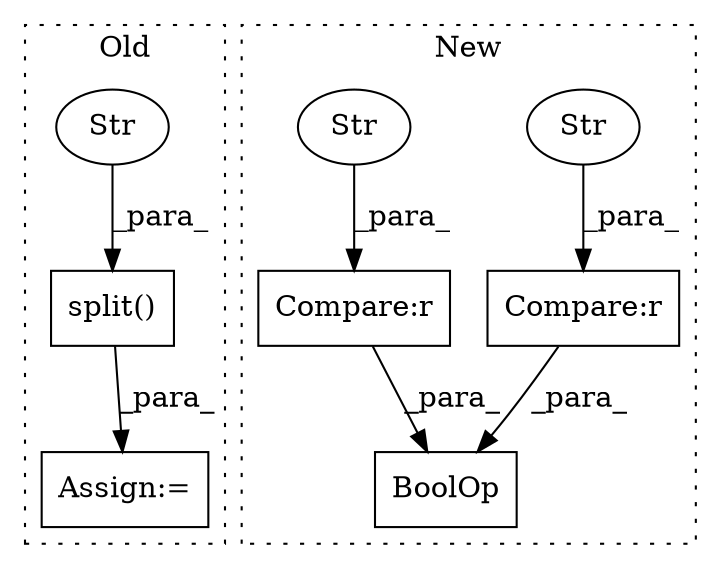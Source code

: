 digraph G {
subgraph cluster0 {
1 [label="split()" a="75" s="27917,27936" l="16,1" shape="box"];
3 [label="Str" a="66" s="27933" l="3" shape="ellipse"];
4 [label="Assign:=" a="68" s="27910" l="1" shape="box"];
label = "Old";
style="dotted";
}
subgraph cluster1 {
2 [label="BoolOp" a="72" s="28038" l="40" shape="box"];
5 [label="Compare:r" a="40" s="28038" l="18" shape="box"];
6 [label="Str" a="66" s="28038" l="5" shape="ellipse"];
7 [label="Compare:r" a="40" s="28060" l="18" shape="box"];
8 [label="Str" a="66" s="28060" l="5" shape="ellipse"];
label = "New";
style="dotted";
}
1 -> 4 [label="_para_"];
3 -> 1 [label="_para_"];
5 -> 2 [label="_para_"];
6 -> 5 [label="_para_"];
7 -> 2 [label="_para_"];
8 -> 7 [label="_para_"];
}